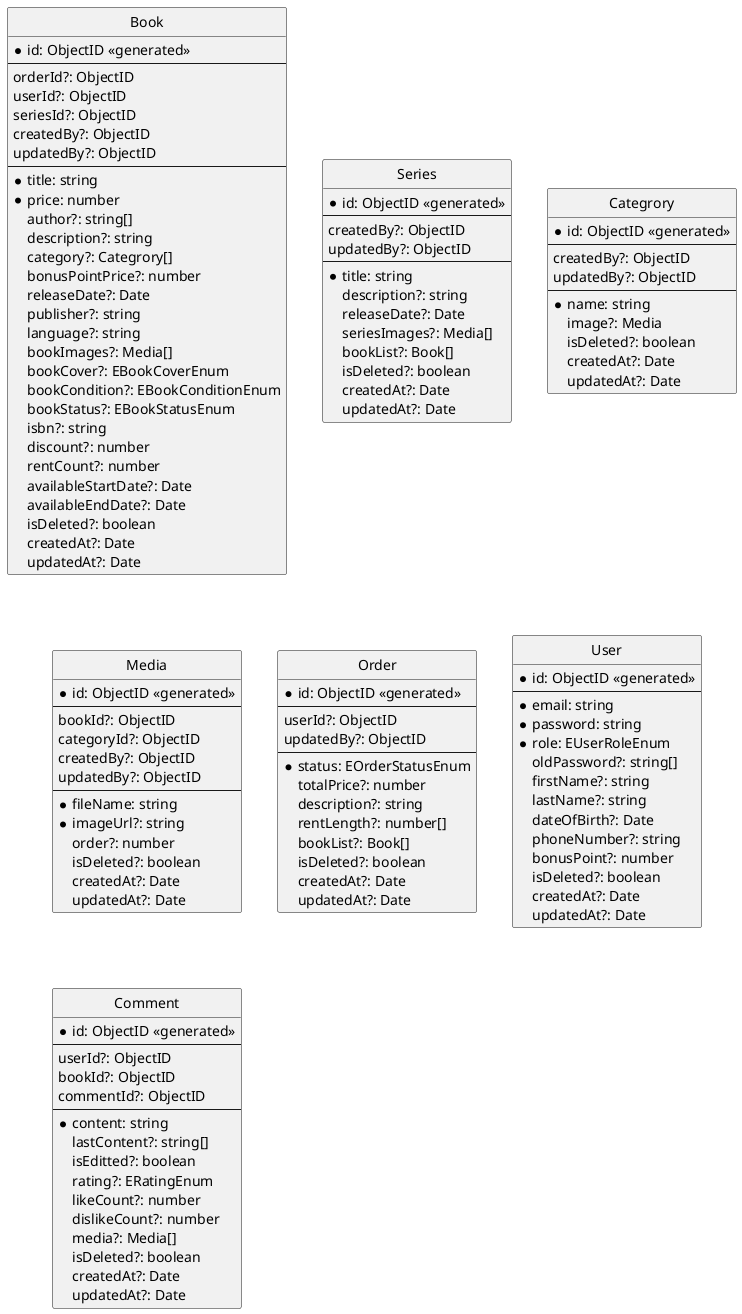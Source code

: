 @startuml BookShare Entity Relationship Diagram
hide circle
skinparam linetype ortho


entity "Book" as book {
  *id: ObjectID <<generated>>
  --
  orderId?: ObjectID
  userId?: ObjectID
  seriesId?: ObjectID
  createdBy?: ObjectID
  updatedBy?: ObjectID
  --
  *title: string
  *price: number
  author?: string[]
  description?: string
  category?: Categrory[]
  bonusPointPrice?: number
  releaseDate?: Date
  publisher?: string
  language?: string
  bookImages?: Media[]
  bookCover?: EBookCoverEnum
  ' enum EBookCoverEnum {
  '   SOFT = 'soft',
  '   HARD = 'hard',
  ' }
  bookCondition?: EBookConditionEnum
  ' enum EBookConditionEnum {
  '   NEW = 'new',
  '   OLD = 'old',
  '   DAMAGED = 'damaged',
  '   LOST = 'lost',
  ' }
  bookStatus?: EBookStatusEnum
  ' enum EBookStatusEnum {
  '   AVAILABLE = 'available',
  '   UNAVAILABLE = 'unavailable',
  '   RENTED = '  ',
  ' }
  isbn?: string
  discount?: number
  rentCount?: number
  availableStartDate?: Date
  availableEndDate?: Date
  isDeleted?: boolean
  createdAt?: Date
  updatedAt?: Date
}

entity "Series" as series {
  *id: ObjectID <<generated>>
  --
  createdBy?: ObjectID
  updatedBy?: ObjectID
  --
  *title: string
  description?: string
  releaseDate?: Date
  seriesImages?: Media[]
  bookList?: Book[]
  isDeleted?: boolean
  createdAt?: Date
  updatedAt?: Date
}


entity "Categrory" as category {
  *id: ObjectID <<generated>>
  --
  createdBy?: ObjectID
  updatedBy?: ObjectID
  --
  *name: string
  image?: Media
  isDeleted?: boolean
  createdAt?: Date
  updatedAt?: Date
}

entity "Media" as media {
  *id: ObjectID <<generated>>
  --
  bookId?: ObjectID
  categoryId?: ObjectID
  createdBy?: ObjectID
  updatedBy?: ObjectID
  --
  *fileName: string
  *imageUrl?: string
  order?: number
  isDeleted?: boolean
  createdAt?: Date
  updatedAt?: Date
}


entity "Order" as order {
  *id: ObjectID <<generated>>
  --
  userId?: ObjectID
  updatedBy?: ObjectID
  --
  *status: EOrderStatusEnum
  ' enum EApplicantStatus {
  '   NEW = 'new',
  '   READY = 'ready',
  '   DONE = 'done',
  '   FAILED = 'failed',
  '   CANCELLED = 'cancelled',
  '   RETURNED = 'returned',
  '   REFUNDED = 'refunded',
  '   OVERDUE = 'overdue',
  ' }
  totalPrice?: number
  description?: string
  rentLength?: number[]
  bookList?: Book[]
  isDeleted?: boolean
  createdAt?: Date
  updatedAt?: Date
}

entity "User" as user {
  *id: ObjectID <<generated>>
  --
  *email: string
  *password: string
  *role: EUserRoleEnum
  ' enum EUserRoleEnum {
  '   ADMIN = 'admin',
  '   CUSTOMER = 'customer',
  '   STAFF = 'staff',
  ' }
  oldPassword?: string[]
  firstName?: string
  lastName?: string
  dateOfBirth?: Date
  phoneNumber?: string
  bonusPoint?: number
  isDeleted?: boolean
  createdAt?: Date
  updatedAt?: Date
}

entity "Comment" as comment {
  *id: ObjectID <<generated>>
  --
  userId?: ObjectID
  bookId?: ObjectID
  commentId?: ObjectID
  --
  *content: string
  lastContent?: string[]
  isEditted?: boolean
  rating?: ERatingEnum
  ' ERatingEnum {
  '  ONE = 1,
  '  TWO = 2,
  '  THREE = 3,
  '  FOUR = 4,
  '  FIVE = 5,
  ' }
  likeCount?: number
  dislikeCount?: number
  media?: Media[]
  isDeleted?: boolean
  createdAt?: Date
  updatedAt?: Date
}

@enduml
